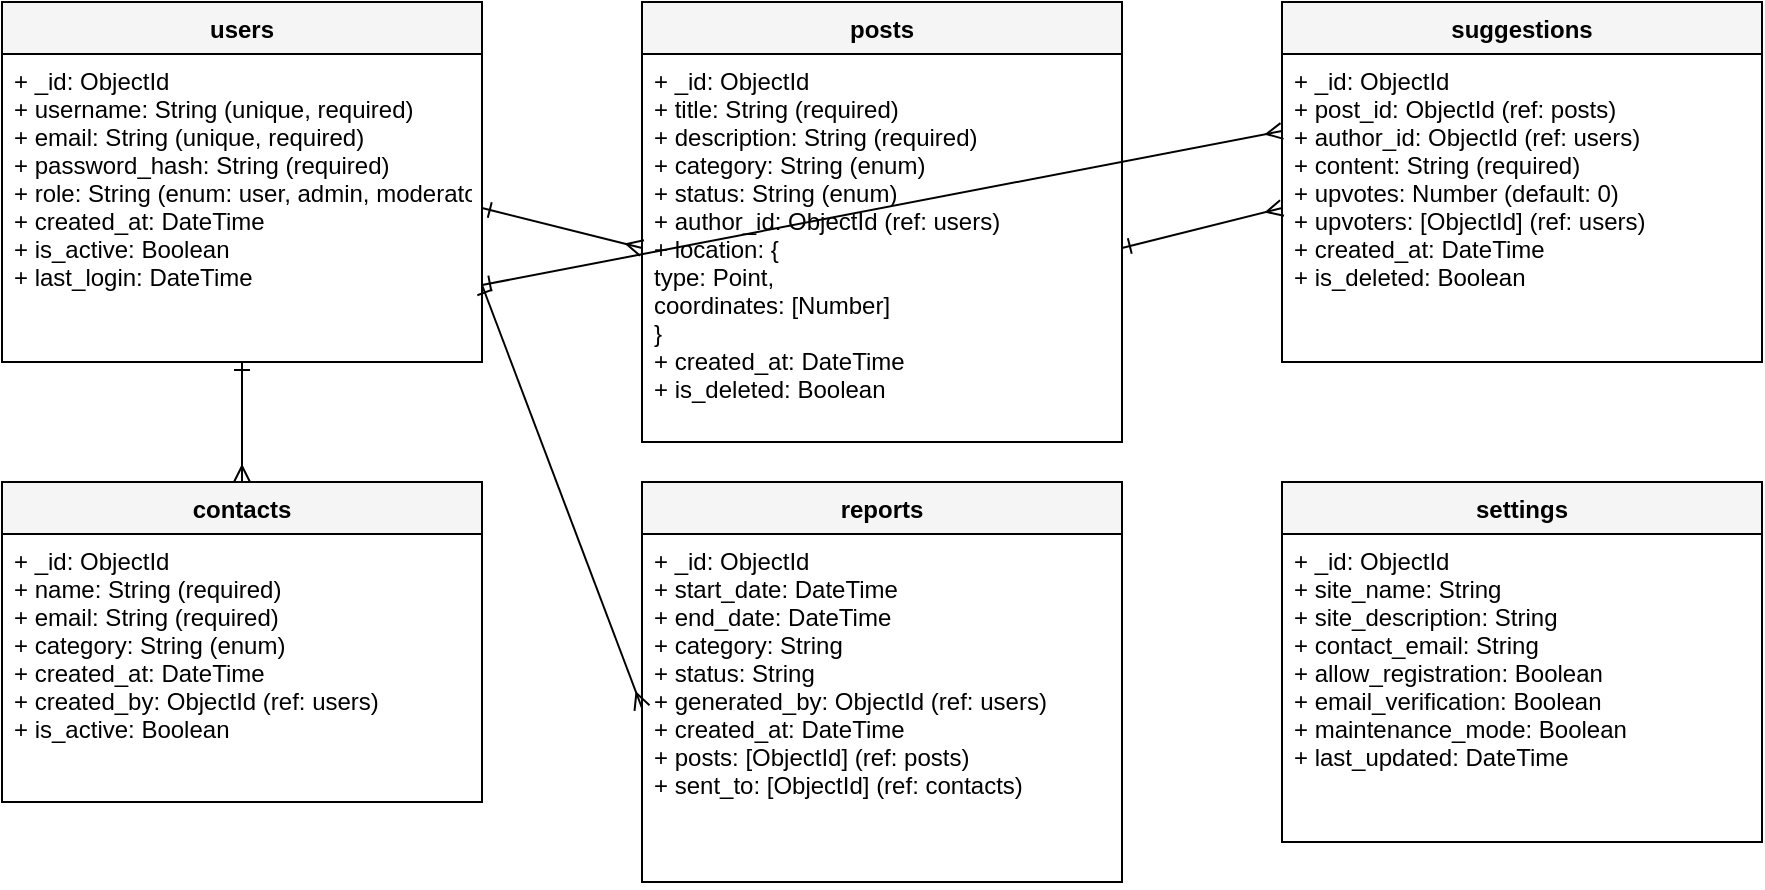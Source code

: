 <?xml version="1.0" encoding="UTF-8"?>
<mxfile version="21.1.8" type="device">
  <diagram id="database-schema" name="Database Schema">
    <mxGraphModel dx="1422" dy="798" grid="1" gridSize="10" guides="1" tooltips="1" connect="1" arrows="1" fold="1" page="1" pageScale="1" pageWidth="1169" pageHeight="827" math="0" shadow="0">
      <root>
        <mxCell id="0" />
        <mxCell id="1" parent="0" />
        
        <!-- Users Collection -->
        <mxCell id="users" value="users" style="swimlane;fontStyle=1;align=center;verticalAlign=top;childLayout=stackLayout;horizontal=1;startSize=26;horizontalStack=0;resizeParent=1;resizeParentMax=0;resizeLast=0;collapsible=1;marginBottom=0;fillColor=#f5f5f5;" vertex="1" parent="1">
          <mxGeometry x="40" y="40" width="240" height="180" as="geometry" />
        </mxCell>
        <mxCell id="users-fields" value="+ _id: ObjectId&#xa;+ username: String (unique, required)&#xa;+ email: String (unique, required)&#xa;+ password_hash: String (required)&#xa;+ role: String (enum: user, admin, moderator)&#xa;+ created_at: DateTime&#xa;+ is_active: Boolean&#xa;+ last_login: DateTime" style="text;strokeColor=none;fillColor=none;align=left;verticalAlign=top;spacingLeft=4;spacingRight=4;overflow=hidden;rotatable=0;points=[[0,0.5],[1,0.5]];portConstraint=eastwest;" vertex="1" parent="users">
          <mxGeometry y="26" width="240" height="154" as="geometry" />
        </mxCell>

        <!-- Posts Collection -->
        <mxCell id="posts" value="posts" style="swimlane;fontStyle=1;align=center;verticalAlign=top;childLayout=stackLayout;horizontal=1;startSize=26;horizontalStack=0;resizeParent=1;resizeParentMax=0;resizeLast=0;collapsible=1;marginBottom=0;fillColor=#f5f5f5;" vertex="1" parent="1">
          <mxGeometry x="360" y="40" width="240" height="220" as="geometry" />
        </mxCell>
        <mxCell id="posts-fields" value="+ _id: ObjectId&#xa;+ title: String (required)&#xa;+ description: String (required)&#xa;+ category: String (enum)&#xa;+ status: String (enum)&#xa;+ author_id: ObjectId (ref: users)&#xa;+ location: {&#xa;    type: Point,&#xa;    coordinates: [Number]&#xa;}&#xa;+ created_at: DateTime&#xa;+ is_deleted: Boolean" style="text;strokeColor=none;fillColor=none;align=left;verticalAlign=top;spacingLeft=4;spacingRight=4;overflow=hidden;rotatable=0;points=[[0,0.5],[1,0.5]];portConstraint=eastwest;" vertex="1" parent="posts">
          <mxGeometry y="26" width="240" height="194" as="geometry" />
        </mxCell>

        <!-- Suggestions Collection -->
        <mxCell id="suggestions" value="suggestions" style="swimlane;fontStyle=1;align=center;verticalAlign=top;childLayout=stackLayout;horizontal=1;startSize=26;horizontalStack=0;resizeParent=1;resizeParentMax=0;resizeLast=0;collapsible=1;marginBottom=0;fillColor=#f5f5f5;" vertex="1" parent="1">
          <mxGeometry x="680" y="40" width="240" height="180" as="geometry" />
        </mxCell>
        <mxCell id="suggestions-fields" value="+ _id: ObjectId&#xa;+ post_id: ObjectId (ref: posts)&#xa;+ author_id: ObjectId (ref: users)&#xa;+ content: String (required)&#xa;+ upvotes: Number (default: 0)&#xa;+ upvoters: [ObjectId] (ref: users)&#xa;+ created_at: DateTime&#xa;+ is_deleted: Boolean" style="text;strokeColor=none;fillColor=none;align=left;verticalAlign=top;spacingLeft=4;spacingRight=4;overflow=hidden;rotatable=0;points=[[0,0.5],[1,0.5]];portConstraint=eastwest;" vertex="1" parent="suggestions">
          <mxGeometry y="26" width="240" height="154" as="geometry" />
        </mxCell>

        <!-- Contacts Collection -->
        <mxCell id="contacts" value="contacts" style="swimlane;fontStyle=1;align=center;verticalAlign=top;childLayout=stackLayout;horizontal=1;startSize=26;horizontalStack=0;resizeParent=1;resizeParentMax=0;resizeLast=0;collapsible=1;marginBottom=0;fillColor=#f5f5f5;" vertex="1" parent="1">
          <mxGeometry x="40" y="280" width="240" height="160" as="geometry" />
        </mxCell>
        <mxCell id="contacts-fields" value="+ _id: ObjectId&#xa;+ name: String (required)&#xa;+ email: String (required)&#xa;+ category: String (enum)&#xa;+ created_at: DateTime&#xa;+ created_by: ObjectId (ref: users)&#xa;+ is_active: Boolean" style="text;strokeColor=none;fillColor=none;align=left;verticalAlign=top;spacingLeft=4;spacingRight=4;overflow=hidden;rotatable=0;points=[[0,0.5],[1,0.5]];portConstraint=eastwest;" vertex="1" parent="contacts">
          <mxGeometry y="26" width="240" height="134" as="geometry" />
        </mxCell>

        <!-- Reports Collection -->
        <mxCell id="reports" value="reports" style="swimlane;fontStyle=1;align=center;verticalAlign=top;childLayout=stackLayout;horizontal=1;startSize=26;horizontalStack=0;resizeParent=1;resizeParentMax=0;resizeLast=0;collapsible=1;marginBottom=0;fillColor=#f5f5f5;" vertex="1" parent="1">
          <mxGeometry x="360" y="280" width="240" height="200" as="geometry" />
        </mxCell>
        <mxCell id="reports-fields" value="+ _id: ObjectId&#xa;+ start_date: DateTime&#xa;+ end_date: DateTime&#xa;+ category: String&#xa;+ status: String&#xa;+ generated_by: ObjectId (ref: users)&#xa;+ created_at: DateTime&#xa;+ posts: [ObjectId] (ref: posts)&#xa;+ sent_to: [ObjectId] (ref: contacts)" style="text;strokeColor=none;fillColor=none;align=left;verticalAlign=top;spacingLeft=4;spacingRight=4;overflow=hidden;rotatable=0;points=[[0,0.5],[1,0.5]];portConstraint=eastwest;" vertex="1" parent="reports">
          <mxGeometry y="26" width="240" height="174" as="geometry" />
        </mxCell>

        <!-- Settings Collection -->
        <mxCell id="settings" value="settings" style="swimlane;fontStyle=1;align=center;verticalAlign=top;childLayout=stackLayout;horizontal=1;startSize=26;horizontalStack=0;resizeParent=1;resizeParentMax=0;resizeLast=0;collapsible=1;marginBottom=0;fillColor=#f5f5f5;" vertex="1" parent="1">
          <mxGeometry x="680" y="280" width="240" height="180" as="geometry" />
        </mxCell>
        <mxCell id="settings-fields" value="+ _id: ObjectId&#xa;+ site_name: String&#xa;+ site_description: String&#xa;+ contact_email: String&#xa;+ allow_registration: Boolean&#xa;+ email_verification: Boolean&#xa;+ maintenance_mode: Boolean&#xa;+ last_updated: DateTime" style="text;strokeColor=none;fillColor=none;align=left;verticalAlign=top;spacingLeft=4;spacingRight=4;overflow=hidden;rotatable=0;points=[[0,0.5],[1,0.5]];portConstraint=eastwest;" vertex="1" parent="settings">
          <mxGeometry y="26" width="240" height="154" as="geometry" />
        </mxCell>

        <!-- Relationships -->
        <mxCell id="user-post-rel" value="" style="endArrow=ERmany;html=1;rounded=0;exitX=1;exitY=0.5;entryX=0;entryY=0.5;startArrow=ERone;startFill=0;endFill=0;" edge="1" parent="1" source="users-fields" target="posts-fields">
          <mxGeometry width="50" height="50" relative="1" as="geometry" />
        </mxCell>
        <mxCell id="post-suggestion-rel" value="" style="endArrow=ERmany;html=1;rounded=0;exitX=1;exitY=0.5;entryX=0;entryY=0.5;startArrow=ERone;startFill=0;endFill=0;" edge="1" parent="1" source="posts-fields" target="suggestions-fields">
          <mxGeometry width="50" height="50" relative="1" as="geometry" />
        </mxCell>
        <mxCell id="user-suggestion-rel" value="" style="endArrow=ERmany;html=1;rounded=0;exitX=1;exitY=0.75;entryX=0;entryY=0.25;startArrow=ERone;startFill=0;endFill=0;" edge="1" parent="1" source="users-fields" target="suggestions-fields">
          <mxGeometry width="50" height="50" relative="1" as="geometry" />
        </mxCell>
        <mxCell id="user-contact-rel" value="" style="endArrow=ERmany;html=1;rounded=0;exitX=0.5;exitY=1;entryX=0.5;entryY=0;startArrow=ERone;startFill=0;endFill=0;" edge="1" parent="1" source="users" target="contacts">
          <mxGeometry width="50" height="50" relative="1" as="geometry" />
        </mxCell>
        <mxCell id="user-report-rel" value="" style="endArrow=ERmany;html=1;rounded=0;exitX=1;exitY=0.75;entryX=0;entryY=0.5;startArrow=ERone;startFill=0;endFill=0;" edge="1" parent="1" source="users-fields" target="reports-fields">
          <mxGeometry width="50" height="50" relative="1" as="geometry" />
        </mxCell>
      </root>
    </mxGraphModel>
  </diagram>
</mxfile> 